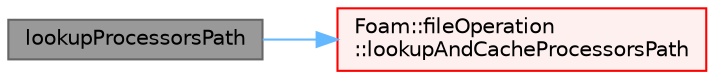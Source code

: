 digraph "lookupProcessorsPath"
{
 // LATEX_PDF_SIZE
  bgcolor="transparent";
  edge [fontname=Helvetica,fontsize=10,labelfontname=Helvetica,labelfontsize=10];
  node [fontname=Helvetica,fontsize=10,shape=box,height=0.2,width=0.4];
  rankdir="LR";
  Node1 [id="Node000001",label="lookupProcessorsPath",height=0.2,width=0.4,color="gray40", fillcolor="grey60", style="filled", fontcolor="black",tooltip=" "];
  Node1 -> Node2 [id="edge1_Node000001_Node000002",color="steelblue1",style="solid",tooltip=" "];
  Node2 [id="Node000002",label="Foam::fileOperation\l::lookupAndCacheProcessorsPath",height=0.2,width=0.4,color="red", fillcolor="#FFF0F0", style="filled",URL="$classFoam_1_1fileOperation.html#a311002eba73e23a2efd8da416c17d065",tooltip=" "];
}
